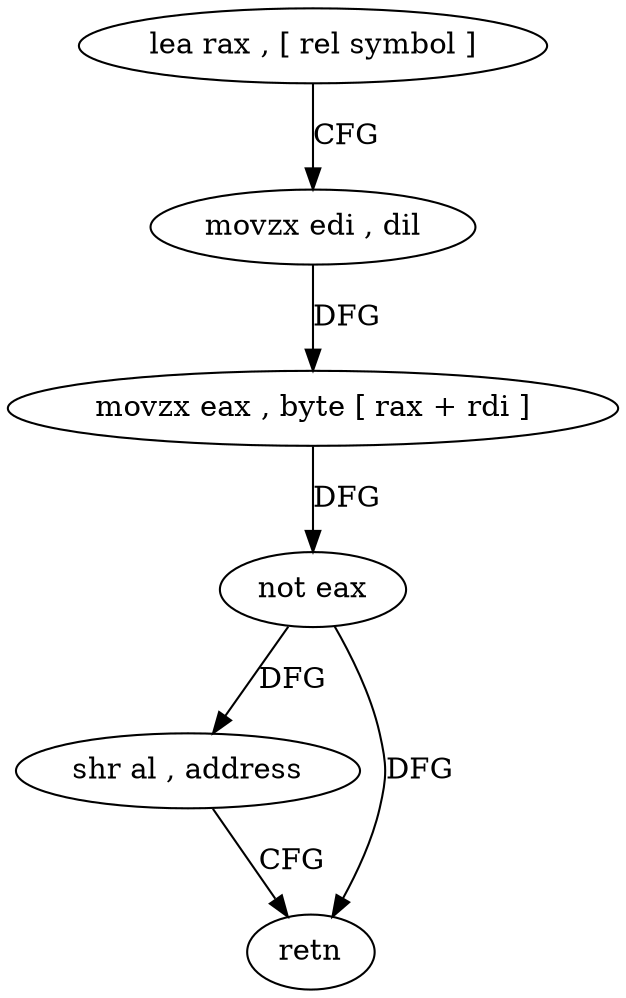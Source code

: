 digraph "func" {
"159664" [label = "lea rax , [ rel symbol ]" ]
"159671" [label = "movzx edi , dil" ]
"159675" [label = "movzx eax , byte [ rax + rdi ]" ]
"159679" [label = "not eax" ]
"159681" [label = "shr al , address" ]
"159684" [label = "retn" ]
"159664" -> "159671" [ label = "CFG" ]
"159671" -> "159675" [ label = "DFG" ]
"159675" -> "159679" [ label = "DFG" ]
"159679" -> "159681" [ label = "DFG" ]
"159679" -> "159684" [ label = "DFG" ]
"159681" -> "159684" [ label = "CFG" ]
}
